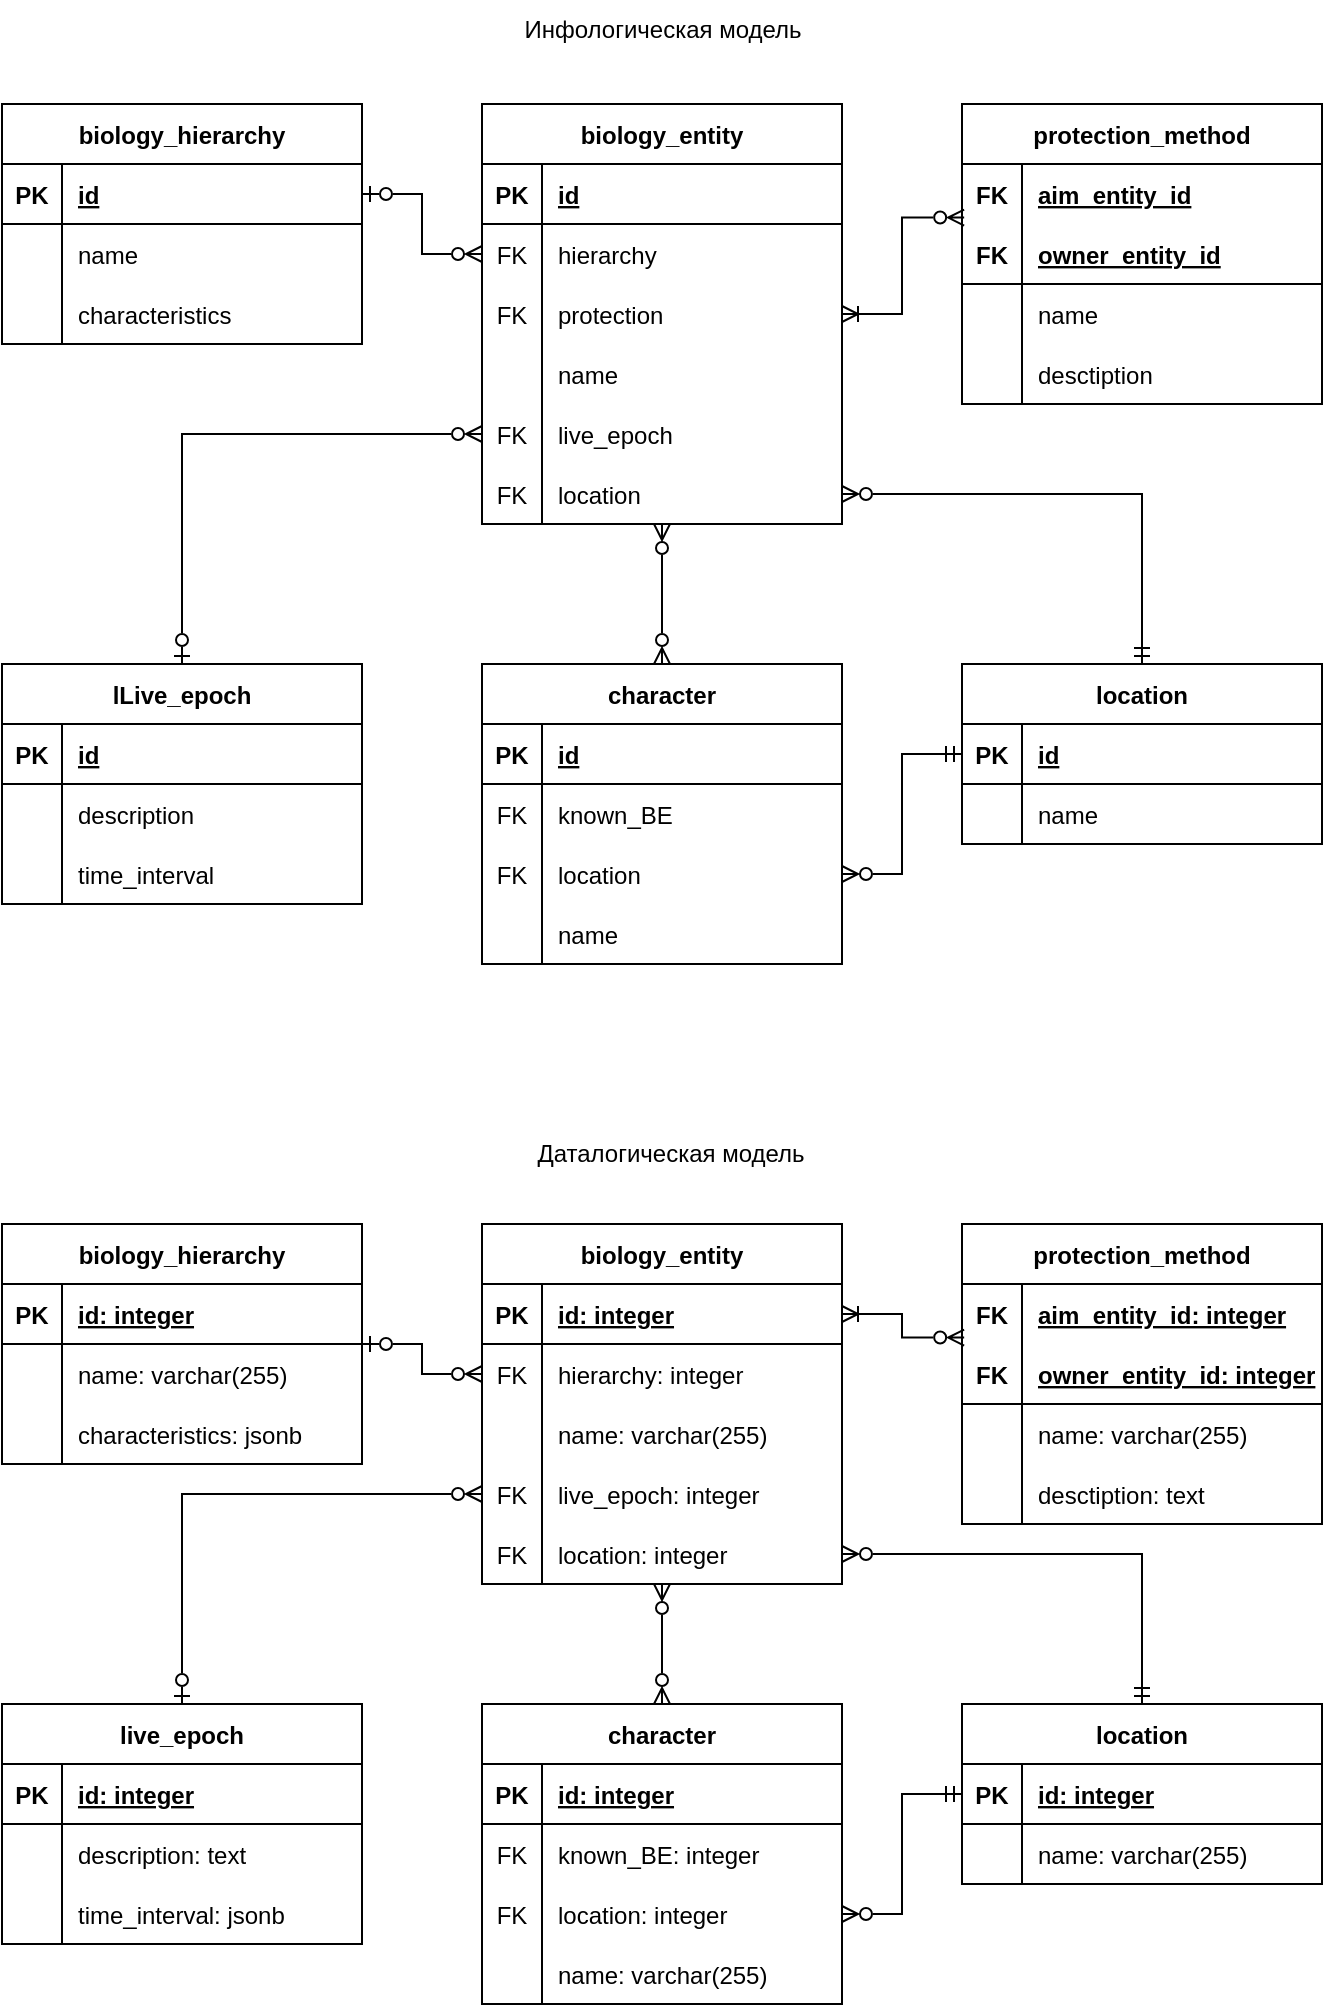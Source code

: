 <mxfile version="21.8.2" type="device">
  <diagram id="U7wMg-uXj1Owh_5kMHrE" name="Страница 1">
    <mxGraphModel dx="1220" dy="931" grid="1" gridSize="10" guides="1" tooltips="1" connect="1" arrows="1" fold="1" page="1" pageScale="1" pageWidth="827" pageHeight="1169" math="0" shadow="0">
      <root>
        <mxCell id="0" />
        <mxCell id="1" parent="0" />
        <mxCell id="pdmq-u-2VZVxpOI9h0eD-54" style="edgeStyle=orthogonalEdgeStyle;rounded=0;orthogonalLoop=1;jettySize=auto;html=1;startArrow=ERzeroToOne;startFill=0;endArrow=ERzeroToMany;endFill=0;exitX=1;exitY=0.5;exitDx=0;exitDy=0;" parent="1" source="pdmq-u-2VZVxpOI9h0eD-19" target="pdmq-u-2VZVxpOI9h0eD-38" edge="1">
          <mxGeometry relative="1" as="geometry" />
        </mxCell>
        <mxCell id="pdmq-u-2VZVxpOI9h0eD-18" value="biology_hierarchy" style="shape=table;startSize=30;container=1;collapsible=1;childLayout=tableLayout;fixedRows=1;rowLines=0;fontStyle=1;align=center;resizeLast=1;" parent="1" vertex="1">
          <mxGeometry x="80" y="80" width="180" height="120" as="geometry" />
        </mxCell>
        <mxCell id="pdmq-u-2VZVxpOI9h0eD-19" value="" style="shape=tableRow;horizontal=0;startSize=0;swimlaneHead=0;swimlaneBody=0;fillColor=none;collapsible=0;dropTarget=0;points=[[0,0.5],[1,0.5]];portConstraint=eastwest;top=0;left=0;right=0;bottom=1;" parent="pdmq-u-2VZVxpOI9h0eD-18" vertex="1">
          <mxGeometry y="30" width="180" height="30" as="geometry" />
        </mxCell>
        <mxCell id="pdmq-u-2VZVxpOI9h0eD-20" value="PK" style="shape=partialRectangle;connectable=0;fillColor=none;top=0;left=0;bottom=0;right=0;fontStyle=1;overflow=hidden;" parent="pdmq-u-2VZVxpOI9h0eD-19" vertex="1">
          <mxGeometry width="30" height="30" as="geometry">
            <mxRectangle width="30" height="30" as="alternateBounds" />
          </mxGeometry>
        </mxCell>
        <mxCell id="pdmq-u-2VZVxpOI9h0eD-21" value="id" style="shape=partialRectangle;connectable=0;fillColor=none;top=0;left=0;bottom=0;right=0;align=left;spacingLeft=6;fontStyle=5;overflow=hidden;" parent="pdmq-u-2VZVxpOI9h0eD-19" vertex="1">
          <mxGeometry x="30" width="150" height="30" as="geometry">
            <mxRectangle width="150" height="30" as="alternateBounds" />
          </mxGeometry>
        </mxCell>
        <mxCell id="IuplgRAf5WQrAAStCpZL-5" style="shape=tableRow;horizontal=0;startSize=0;swimlaneHead=0;swimlaneBody=0;fillColor=none;collapsible=0;dropTarget=0;points=[[0,0.5],[1,0.5]];portConstraint=eastwest;top=0;left=0;right=0;bottom=0;" vertex="1" parent="pdmq-u-2VZVxpOI9h0eD-18">
          <mxGeometry y="60" width="180" height="30" as="geometry" />
        </mxCell>
        <mxCell id="IuplgRAf5WQrAAStCpZL-6" style="shape=partialRectangle;connectable=0;fillColor=none;top=0;left=0;bottom=0;right=0;editable=1;overflow=hidden;" vertex="1" parent="IuplgRAf5WQrAAStCpZL-5">
          <mxGeometry width="30" height="30" as="geometry">
            <mxRectangle width="30" height="30" as="alternateBounds" />
          </mxGeometry>
        </mxCell>
        <mxCell id="IuplgRAf5WQrAAStCpZL-7" value="name" style="shape=partialRectangle;connectable=0;fillColor=none;top=0;left=0;bottom=0;right=0;align=left;spacingLeft=6;overflow=hidden;" vertex="1" parent="IuplgRAf5WQrAAStCpZL-5">
          <mxGeometry x="30" width="150" height="30" as="geometry">
            <mxRectangle width="150" height="30" as="alternateBounds" />
          </mxGeometry>
        </mxCell>
        <mxCell id="pdmq-u-2VZVxpOI9h0eD-22" value="" style="shape=tableRow;horizontal=0;startSize=0;swimlaneHead=0;swimlaneBody=0;fillColor=none;collapsible=0;dropTarget=0;points=[[0,0.5],[1,0.5]];portConstraint=eastwest;top=0;left=0;right=0;bottom=0;" parent="pdmq-u-2VZVxpOI9h0eD-18" vertex="1">
          <mxGeometry y="90" width="180" height="30" as="geometry" />
        </mxCell>
        <mxCell id="pdmq-u-2VZVxpOI9h0eD-23" value="" style="shape=partialRectangle;connectable=0;fillColor=none;top=0;left=0;bottom=0;right=0;editable=1;overflow=hidden;" parent="pdmq-u-2VZVxpOI9h0eD-22" vertex="1">
          <mxGeometry width="30" height="30" as="geometry">
            <mxRectangle width="30" height="30" as="alternateBounds" />
          </mxGeometry>
        </mxCell>
        <mxCell id="pdmq-u-2VZVxpOI9h0eD-24" value="characteristics" style="shape=partialRectangle;connectable=0;fillColor=none;top=0;left=0;bottom=0;right=0;align=left;spacingLeft=6;overflow=hidden;" parent="pdmq-u-2VZVxpOI9h0eD-22" vertex="1">
          <mxGeometry x="30" width="150" height="30" as="geometry">
            <mxRectangle width="150" height="30" as="alternateBounds" />
          </mxGeometry>
        </mxCell>
        <mxCell id="pdmq-u-2VZVxpOI9h0eD-116" style="edgeStyle=orthogonalEdgeStyle;rounded=0;orthogonalLoop=1;jettySize=auto;html=1;entryX=0.5;entryY=0;entryDx=0;entryDy=0;startArrow=ERzeroToMany;startFill=0;endArrow=ERzeroToMany;endFill=0;" parent="1" source="pdmq-u-2VZVxpOI9h0eD-31" target="pdmq-u-2VZVxpOI9h0eD-71" edge="1">
          <mxGeometry relative="1" as="geometry">
            <Array as="points">
              <mxPoint x="410" y="321" />
              <mxPoint x="410" y="321" />
            </Array>
          </mxGeometry>
        </mxCell>
        <mxCell id="XTLCP-FWHuJk3gFQcdTK-91" style="edgeStyle=orthogonalEdgeStyle;rounded=0;orthogonalLoop=1;jettySize=auto;html=1;endArrow=ERzeroToMany;endFill=0;startArrow=ERoneToMany;startFill=0;exitX=1;exitY=0.5;exitDx=0;exitDy=0;entryX=0.006;entryY=-0.108;entryDx=0;entryDy=0;entryPerimeter=0;" parent="1" source="IuplgRAf5WQrAAStCpZL-8" target="pdmq-u-2VZVxpOI9h0eD-45" edge="1">
          <mxGeometry relative="1" as="geometry">
            <mxPoint x="550" y="141" as="targetPoint" />
          </mxGeometry>
        </mxCell>
        <mxCell id="pdmq-u-2VZVxpOI9h0eD-31" value="biology_entity" style="shape=table;startSize=30;container=1;collapsible=1;childLayout=tableLayout;fixedRows=1;rowLines=0;fontStyle=1;align=center;resizeLast=1;" parent="1" vertex="1">
          <mxGeometry x="320" y="80" width="180" height="210" as="geometry" />
        </mxCell>
        <mxCell id="pdmq-u-2VZVxpOI9h0eD-32" value="" style="shape=tableRow;horizontal=0;startSize=0;swimlaneHead=0;swimlaneBody=0;fillColor=none;collapsible=0;dropTarget=0;points=[[0,0.5],[1,0.5]];portConstraint=eastwest;top=0;left=0;right=0;bottom=1;" parent="pdmq-u-2VZVxpOI9h0eD-31" vertex="1">
          <mxGeometry y="30" width="180" height="30" as="geometry" />
        </mxCell>
        <mxCell id="pdmq-u-2VZVxpOI9h0eD-33" value="PK" style="shape=partialRectangle;connectable=0;fillColor=none;top=0;left=0;bottom=0;right=0;fontStyle=1;overflow=hidden;" parent="pdmq-u-2VZVxpOI9h0eD-32" vertex="1">
          <mxGeometry width="30" height="30" as="geometry">
            <mxRectangle width="30" height="30" as="alternateBounds" />
          </mxGeometry>
        </mxCell>
        <mxCell id="pdmq-u-2VZVxpOI9h0eD-34" value="id" style="shape=partialRectangle;connectable=0;fillColor=none;top=0;left=0;bottom=0;right=0;align=left;spacingLeft=6;fontStyle=5;overflow=hidden;" parent="pdmq-u-2VZVxpOI9h0eD-32" vertex="1">
          <mxGeometry x="30" width="150" height="30" as="geometry">
            <mxRectangle width="150" height="30" as="alternateBounds" />
          </mxGeometry>
        </mxCell>
        <mxCell id="pdmq-u-2VZVxpOI9h0eD-38" value="" style="shape=tableRow;horizontal=0;startSize=0;swimlaneHead=0;swimlaneBody=0;fillColor=none;collapsible=0;dropTarget=0;points=[[0,0.5],[1,0.5]];portConstraint=eastwest;top=0;left=0;right=0;bottom=0;" parent="pdmq-u-2VZVxpOI9h0eD-31" vertex="1">
          <mxGeometry y="60" width="180" height="30" as="geometry" />
        </mxCell>
        <mxCell id="pdmq-u-2VZVxpOI9h0eD-39" value="FK" style="shape=partialRectangle;connectable=0;fillColor=none;top=0;left=0;bottom=0;right=0;editable=1;overflow=hidden;" parent="pdmq-u-2VZVxpOI9h0eD-38" vertex="1">
          <mxGeometry width="30" height="30" as="geometry">
            <mxRectangle width="30" height="30" as="alternateBounds" />
          </mxGeometry>
        </mxCell>
        <mxCell id="pdmq-u-2VZVxpOI9h0eD-40" value="hierarchy" style="shape=partialRectangle;connectable=0;fillColor=none;top=0;left=0;bottom=0;right=0;align=left;spacingLeft=6;overflow=hidden;" parent="pdmq-u-2VZVxpOI9h0eD-38" vertex="1">
          <mxGeometry x="30" width="150" height="30" as="geometry">
            <mxRectangle width="150" height="30" as="alternateBounds" />
          </mxGeometry>
        </mxCell>
        <mxCell id="IuplgRAf5WQrAAStCpZL-8" style="shape=tableRow;horizontal=0;startSize=0;swimlaneHead=0;swimlaneBody=0;fillColor=none;collapsible=0;dropTarget=0;points=[[0,0.5],[1,0.5]];portConstraint=eastwest;top=0;left=0;right=0;bottom=0;" vertex="1" parent="pdmq-u-2VZVxpOI9h0eD-31">
          <mxGeometry y="90" width="180" height="30" as="geometry" />
        </mxCell>
        <mxCell id="IuplgRAf5WQrAAStCpZL-9" value="FK" style="shape=partialRectangle;connectable=0;fillColor=none;top=0;left=0;bottom=0;right=0;editable=1;overflow=hidden;" vertex="1" parent="IuplgRAf5WQrAAStCpZL-8">
          <mxGeometry width="30" height="30" as="geometry">
            <mxRectangle width="30" height="30" as="alternateBounds" />
          </mxGeometry>
        </mxCell>
        <mxCell id="IuplgRAf5WQrAAStCpZL-10" value="protection" style="shape=partialRectangle;connectable=0;fillColor=none;top=0;left=0;bottom=0;right=0;align=left;spacingLeft=6;overflow=hidden;" vertex="1" parent="IuplgRAf5WQrAAStCpZL-8">
          <mxGeometry x="30" width="150" height="30" as="geometry">
            <mxRectangle width="150" height="30" as="alternateBounds" />
          </mxGeometry>
        </mxCell>
        <mxCell id="pdmq-u-2VZVxpOI9h0eD-59" style="shape=tableRow;horizontal=0;startSize=0;swimlaneHead=0;swimlaneBody=0;fillColor=none;collapsible=0;dropTarget=0;points=[[0,0.5],[1,0.5]];portConstraint=eastwest;top=0;left=0;right=0;bottom=0;" parent="pdmq-u-2VZVxpOI9h0eD-31" vertex="1">
          <mxGeometry y="120" width="180" height="30" as="geometry" />
        </mxCell>
        <mxCell id="pdmq-u-2VZVxpOI9h0eD-60" style="shape=partialRectangle;connectable=0;fillColor=none;top=0;left=0;bottom=0;right=0;editable=1;overflow=hidden;" parent="pdmq-u-2VZVxpOI9h0eD-59" vertex="1">
          <mxGeometry width="30" height="30" as="geometry">
            <mxRectangle width="30" height="30" as="alternateBounds" />
          </mxGeometry>
        </mxCell>
        <mxCell id="pdmq-u-2VZVxpOI9h0eD-61" value="name" style="shape=partialRectangle;connectable=0;fillColor=none;top=0;left=0;bottom=0;right=0;align=left;spacingLeft=6;overflow=hidden;" parent="pdmq-u-2VZVxpOI9h0eD-59" vertex="1">
          <mxGeometry x="30" width="150" height="30" as="geometry">
            <mxRectangle width="150" height="30" as="alternateBounds" />
          </mxGeometry>
        </mxCell>
        <mxCell id="pdmq-u-2VZVxpOI9h0eD-215" style="shape=tableRow;horizontal=0;startSize=0;swimlaneHead=0;swimlaneBody=0;fillColor=none;collapsible=0;dropTarget=0;points=[[0,0.5],[1,0.5]];portConstraint=eastwest;top=0;left=0;right=0;bottom=0;" parent="pdmq-u-2VZVxpOI9h0eD-31" vertex="1">
          <mxGeometry y="150" width="180" height="30" as="geometry" />
        </mxCell>
        <mxCell id="pdmq-u-2VZVxpOI9h0eD-216" value="FK" style="shape=partialRectangle;connectable=0;fillColor=none;top=0;left=0;bottom=0;right=0;editable=1;overflow=hidden;" parent="pdmq-u-2VZVxpOI9h0eD-215" vertex="1">
          <mxGeometry width="30" height="30" as="geometry">
            <mxRectangle width="30" height="30" as="alternateBounds" />
          </mxGeometry>
        </mxCell>
        <mxCell id="pdmq-u-2VZVxpOI9h0eD-217" value="live_epoch" style="shape=partialRectangle;connectable=0;fillColor=none;top=0;left=0;bottom=0;right=0;align=left;spacingLeft=6;overflow=hidden;" parent="pdmq-u-2VZVxpOI9h0eD-215" vertex="1">
          <mxGeometry x="30" width="150" height="30" as="geometry">
            <mxRectangle width="150" height="30" as="alternateBounds" />
          </mxGeometry>
        </mxCell>
        <mxCell id="XTLCP-FWHuJk3gFQcdTK-1" style="shape=tableRow;horizontal=0;startSize=0;swimlaneHead=0;swimlaneBody=0;fillColor=none;collapsible=0;dropTarget=0;points=[[0,0.5],[1,0.5]];portConstraint=eastwest;top=0;left=0;right=0;bottom=0;" parent="pdmq-u-2VZVxpOI9h0eD-31" vertex="1">
          <mxGeometry y="180" width="180" height="30" as="geometry" />
        </mxCell>
        <mxCell id="XTLCP-FWHuJk3gFQcdTK-2" value="FK" style="shape=partialRectangle;connectable=0;fillColor=none;top=0;left=0;bottom=0;right=0;editable=1;overflow=hidden;" parent="XTLCP-FWHuJk3gFQcdTK-1" vertex="1">
          <mxGeometry width="30" height="30" as="geometry">
            <mxRectangle width="30" height="30" as="alternateBounds" />
          </mxGeometry>
        </mxCell>
        <mxCell id="XTLCP-FWHuJk3gFQcdTK-3" value="location" style="shape=partialRectangle;connectable=0;fillColor=none;top=0;left=0;bottom=0;right=0;align=left;spacingLeft=6;overflow=hidden;" parent="XTLCP-FWHuJk3gFQcdTK-1" vertex="1">
          <mxGeometry x="30" width="150" height="30" as="geometry">
            <mxRectangle width="150" height="30" as="alternateBounds" />
          </mxGeometry>
        </mxCell>
        <mxCell id="pdmq-u-2VZVxpOI9h0eD-44" value="protection_method" style="shape=table;startSize=30;container=1;collapsible=1;childLayout=tableLayout;fixedRows=1;rowLines=0;fontStyle=1;align=center;resizeLast=1;" parent="1" vertex="1">
          <mxGeometry x="560" y="80" width="180" height="150" as="geometry" />
        </mxCell>
        <mxCell id="pdmq-u-2VZVxpOI9h0eD-48" value="" style="shape=tableRow;horizontal=0;startSize=0;swimlaneHead=0;swimlaneBody=0;fillColor=none;collapsible=0;dropTarget=0;points=[[0,0.5],[1,0.5]];portConstraint=eastwest;top=0;left=0;right=0;bottom=0;fontStyle=1" parent="pdmq-u-2VZVxpOI9h0eD-44" vertex="1">
          <mxGeometry y="30" width="180" height="30" as="geometry" />
        </mxCell>
        <mxCell id="pdmq-u-2VZVxpOI9h0eD-49" value="FK" style="shape=partialRectangle;connectable=0;fillColor=none;top=0;left=0;bottom=0;right=0;editable=1;overflow=hidden;fontStyle=1" parent="pdmq-u-2VZVxpOI9h0eD-48" vertex="1">
          <mxGeometry width="30" height="30" as="geometry">
            <mxRectangle width="30" height="30" as="alternateBounds" />
          </mxGeometry>
        </mxCell>
        <mxCell id="pdmq-u-2VZVxpOI9h0eD-50" value="aim_entity_id" style="shape=partialRectangle;connectable=0;fillColor=none;top=0;left=0;bottom=0;right=0;align=left;spacingLeft=6;overflow=hidden;fontStyle=5" parent="pdmq-u-2VZVxpOI9h0eD-48" vertex="1">
          <mxGeometry x="30" width="150" height="30" as="geometry">
            <mxRectangle width="150" height="30" as="alternateBounds" />
          </mxGeometry>
        </mxCell>
        <mxCell id="pdmq-u-2VZVxpOI9h0eD-45" value="" style="shape=tableRow;horizontal=0;startSize=0;swimlaneHead=0;swimlaneBody=0;fillColor=none;collapsible=0;dropTarget=0;points=[[0,0.5],[1,0.5]];portConstraint=eastwest;top=0;left=0;right=0;bottom=1;" parent="pdmq-u-2VZVxpOI9h0eD-44" vertex="1">
          <mxGeometry y="60" width="180" height="30" as="geometry" />
        </mxCell>
        <mxCell id="pdmq-u-2VZVxpOI9h0eD-46" value="FK" style="shape=partialRectangle;connectable=0;fillColor=none;top=0;left=0;bottom=0;right=0;fontStyle=1;overflow=hidden;" parent="pdmq-u-2VZVxpOI9h0eD-45" vertex="1">
          <mxGeometry width="30" height="30" as="geometry">
            <mxRectangle width="30" height="30" as="alternateBounds" />
          </mxGeometry>
        </mxCell>
        <mxCell id="pdmq-u-2VZVxpOI9h0eD-47" value="owner_entity_id" style="shape=partialRectangle;connectable=0;fillColor=none;top=0;left=0;bottom=0;right=0;align=left;spacingLeft=6;fontStyle=5;overflow=hidden;strokeColor=default;" parent="pdmq-u-2VZVxpOI9h0eD-45" vertex="1">
          <mxGeometry x="30" width="150" height="30" as="geometry">
            <mxRectangle width="150" height="30" as="alternateBounds" />
          </mxGeometry>
        </mxCell>
        <mxCell id="pdmq-u-2VZVxpOI9h0eD-68" style="shape=tableRow;horizontal=0;startSize=0;swimlaneHead=0;swimlaneBody=0;fillColor=none;collapsible=0;dropTarget=0;points=[[0,0.5],[1,0.5]];portConstraint=eastwest;top=0;left=0;right=0;bottom=0;" parent="pdmq-u-2VZVxpOI9h0eD-44" vertex="1">
          <mxGeometry y="90" width="180" height="30" as="geometry" />
        </mxCell>
        <mxCell id="pdmq-u-2VZVxpOI9h0eD-69" style="shape=partialRectangle;connectable=0;fillColor=none;top=0;left=0;bottom=0;right=0;editable=1;overflow=hidden;" parent="pdmq-u-2VZVxpOI9h0eD-68" vertex="1">
          <mxGeometry width="30" height="30" as="geometry">
            <mxRectangle width="30" height="30" as="alternateBounds" />
          </mxGeometry>
        </mxCell>
        <mxCell id="pdmq-u-2VZVxpOI9h0eD-70" value="name" style="shape=partialRectangle;connectable=0;fillColor=none;top=0;left=0;bottom=0;right=0;align=left;spacingLeft=6;overflow=hidden;" parent="pdmq-u-2VZVxpOI9h0eD-68" vertex="1">
          <mxGeometry x="30" width="150" height="30" as="geometry">
            <mxRectangle width="150" height="30" as="alternateBounds" />
          </mxGeometry>
        </mxCell>
        <mxCell id="pdmq-u-2VZVxpOI9h0eD-118" style="shape=tableRow;horizontal=0;startSize=0;swimlaneHead=0;swimlaneBody=0;fillColor=none;collapsible=0;dropTarget=0;points=[[0,0.5],[1,0.5]];portConstraint=eastwest;top=0;left=0;right=0;bottom=0;" parent="pdmq-u-2VZVxpOI9h0eD-44" vertex="1">
          <mxGeometry y="120" width="180" height="30" as="geometry" />
        </mxCell>
        <mxCell id="pdmq-u-2VZVxpOI9h0eD-119" style="shape=partialRectangle;connectable=0;fillColor=none;top=0;left=0;bottom=0;right=0;editable=1;overflow=hidden;" parent="pdmq-u-2VZVxpOI9h0eD-118" vertex="1">
          <mxGeometry width="30" height="30" as="geometry">
            <mxRectangle width="30" height="30" as="alternateBounds" />
          </mxGeometry>
        </mxCell>
        <mxCell id="pdmq-u-2VZVxpOI9h0eD-120" value="desctiption" style="shape=partialRectangle;connectable=0;fillColor=none;top=0;left=0;bottom=0;right=0;align=left;spacingLeft=6;overflow=hidden;" parent="pdmq-u-2VZVxpOI9h0eD-118" vertex="1">
          <mxGeometry x="30" width="150" height="30" as="geometry">
            <mxRectangle width="150" height="30" as="alternateBounds" />
          </mxGeometry>
        </mxCell>
        <mxCell id="pdmq-u-2VZVxpOI9h0eD-71" value="character" style="shape=table;startSize=30;container=1;collapsible=1;childLayout=tableLayout;fixedRows=1;rowLines=0;fontStyle=1;align=center;resizeLast=1;" parent="1" vertex="1">
          <mxGeometry x="320" y="360" width="180" height="150" as="geometry" />
        </mxCell>
        <mxCell id="pdmq-u-2VZVxpOI9h0eD-72" value="" style="shape=tableRow;horizontal=0;startSize=0;swimlaneHead=0;swimlaneBody=0;fillColor=none;collapsible=0;dropTarget=0;points=[[0,0.5],[1,0.5]];portConstraint=eastwest;top=0;left=0;right=0;bottom=1;" parent="pdmq-u-2VZVxpOI9h0eD-71" vertex="1">
          <mxGeometry y="30" width="180" height="30" as="geometry" />
        </mxCell>
        <mxCell id="pdmq-u-2VZVxpOI9h0eD-73" value="PK" style="shape=partialRectangle;connectable=0;fillColor=none;top=0;left=0;bottom=0;right=0;fontStyle=1;overflow=hidden;" parent="pdmq-u-2VZVxpOI9h0eD-72" vertex="1">
          <mxGeometry width="30" height="30" as="geometry">
            <mxRectangle width="30" height="30" as="alternateBounds" />
          </mxGeometry>
        </mxCell>
        <mxCell id="pdmq-u-2VZVxpOI9h0eD-74" value="id" style="shape=partialRectangle;connectable=0;fillColor=none;top=0;left=0;bottom=0;right=0;align=left;spacingLeft=6;fontStyle=5;overflow=hidden;" parent="pdmq-u-2VZVxpOI9h0eD-72" vertex="1">
          <mxGeometry x="30" width="150" height="30" as="geometry">
            <mxRectangle width="150" height="30" as="alternateBounds" />
          </mxGeometry>
        </mxCell>
        <mxCell id="pdmq-u-2VZVxpOI9h0eD-75" value="" style="shape=tableRow;horizontal=0;startSize=0;swimlaneHead=0;swimlaneBody=0;fillColor=none;collapsible=0;dropTarget=0;points=[[0,0.5],[1,0.5]];portConstraint=eastwest;top=0;left=0;right=0;bottom=0;" parent="pdmq-u-2VZVxpOI9h0eD-71" vertex="1">
          <mxGeometry y="60" width="180" height="30" as="geometry" />
        </mxCell>
        <mxCell id="pdmq-u-2VZVxpOI9h0eD-76" value="FK" style="shape=partialRectangle;connectable=0;fillColor=none;top=0;left=0;bottom=0;right=0;editable=1;overflow=hidden;" parent="pdmq-u-2VZVxpOI9h0eD-75" vertex="1">
          <mxGeometry width="30" height="30" as="geometry">
            <mxRectangle width="30" height="30" as="alternateBounds" />
          </mxGeometry>
        </mxCell>
        <mxCell id="pdmq-u-2VZVxpOI9h0eD-77" value="known_BE" style="shape=partialRectangle;connectable=0;fillColor=none;top=0;left=0;bottom=0;right=0;align=left;spacingLeft=6;overflow=hidden;" parent="pdmq-u-2VZVxpOI9h0eD-75" vertex="1">
          <mxGeometry x="30" width="150" height="30" as="geometry">
            <mxRectangle width="150" height="30" as="alternateBounds" />
          </mxGeometry>
        </mxCell>
        <mxCell id="XTLCP-FWHuJk3gFQcdTK-92" style="shape=tableRow;horizontal=0;startSize=0;swimlaneHead=0;swimlaneBody=0;fillColor=none;collapsible=0;dropTarget=0;points=[[0,0.5],[1,0.5]];portConstraint=eastwest;top=0;left=0;right=0;bottom=0;" parent="pdmq-u-2VZVxpOI9h0eD-71" vertex="1">
          <mxGeometry y="90" width="180" height="30" as="geometry" />
        </mxCell>
        <mxCell id="XTLCP-FWHuJk3gFQcdTK-93" value="FK" style="shape=partialRectangle;connectable=0;fillColor=none;top=0;left=0;bottom=0;right=0;editable=1;overflow=hidden;" parent="XTLCP-FWHuJk3gFQcdTK-92" vertex="1">
          <mxGeometry width="30" height="30" as="geometry">
            <mxRectangle width="30" height="30" as="alternateBounds" />
          </mxGeometry>
        </mxCell>
        <mxCell id="XTLCP-FWHuJk3gFQcdTK-94" value="location" style="shape=partialRectangle;connectable=0;fillColor=none;top=0;left=0;bottom=0;right=0;align=left;spacingLeft=6;overflow=hidden;" parent="XTLCP-FWHuJk3gFQcdTK-92" vertex="1">
          <mxGeometry x="30" width="150" height="30" as="geometry">
            <mxRectangle width="150" height="30" as="alternateBounds" />
          </mxGeometry>
        </mxCell>
        <mxCell id="pdmq-u-2VZVxpOI9h0eD-92" style="shape=tableRow;horizontal=0;startSize=0;swimlaneHead=0;swimlaneBody=0;fillColor=none;collapsible=0;dropTarget=0;points=[[0,0.5],[1,0.5]];portConstraint=eastwest;top=0;left=0;right=0;bottom=0;" parent="pdmq-u-2VZVxpOI9h0eD-71" vertex="1">
          <mxGeometry y="120" width="180" height="30" as="geometry" />
        </mxCell>
        <mxCell id="pdmq-u-2VZVxpOI9h0eD-93" style="shape=partialRectangle;connectable=0;fillColor=none;top=0;left=0;bottom=0;right=0;editable=1;overflow=hidden;" parent="pdmq-u-2VZVxpOI9h0eD-92" vertex="1">
          <mxGeometry width="30" height="30" as="geometry">
            <mxRectangle width="30" height="30" as="alternateBounds" />
          </mxGeometry>
        </mxCell>
        <mxCell id="pdmq-u-2VZVxpOI9h0eD-94" value="name" style="shape=partialRectangle;connectable=0;fillColor=none;top=0;left=0;bottom=0;right=0;align=left;spacingLeft=6;overflow=hidden;" parent="pdmq-u-2VZVxpOI9h0eD-92" vertex="1">
          <mxGeometry x="30" width="150" height="30" as="geometry">
            <mxRectangle width="150" height="30" as="alternateBounds" />
          </mxGeometry>
        </mxCell>
        <mxCell id="pdmq-u-2VZVxpOI9h0eD-117" style="edgeStyle=orthogonalEdgeStyle;rounded=0;orthogonalLoop=1;jettySize=auto;html=1;startArrow=ERmandOne;startFill=0;endArrow=ERzeroToMany;endFill=0;entryX=1;entryY=0.5;entryDx=0;entryDy=0;" parent="1" source="pdmq-u-2VZVxpOI9h0eD-85" target="XTLCP-FWHuJk3gFQcdTK-1" edge="1">
          <mxGeometry relative="1" as="geometry" />
        </mxCell>
        <mxCell id="pdmq-u-2VZVxpOI9h0eD-85" value="location" style="shape=table;startSize=30;container=1;collapsible=1;childLayout=tableLayout;fixedRows=1;rowLines=0;fontStyle=1;align=center;resizeLast=1;" parent="1" vertex="1">
          <mxGeometry x="560" y="360" width="180" height="90" as="geometry" />
        </mxCell>
        <mxCell id="pdmq-u-2VZVxpOI9h0eD-86" value="" style="shape=tableRow;horizontal=0;startSize=0;swimlaneHead=0;swimlaneBody=0;fillColor=none;collapsible=0;dropTarget=0;points=[[0,0.5],[1,0.5]];portConstraint=eastwest;top=0;left=0;right=0;bottom=1;" parent="pdmq-u-2VZVxpOI9h0eD-85" vertex="1">
          <mxGeometry y="30" width="180" height="30" as="geometry" />
        </mxCell>
        <mxCell id="pdmq-u-2VZVxpOI9h0eD-87" value="PK" style="shape=partialRectangle;connectable=0;fillColor=none;top=0;left=0;bottom=0;right=0;fontStyle=1;overflow=hidden;" parent="pdmq-u-2VZVxpOI9h0eD-86" vertex="1">
          <mxGeometry width="30" height="30" as="geometry">
            <mxRectangle width="30" height="30" as="alternateBounds" />
          </mxGeometry>
        </mxCell>
        <mxCell id="pdmq-u-2VZVxpOI9h0eD-88" value="id" style="shape=partialRectangle;connectable=0;fillColor=none;top=0;left=0;bottom=0;right=0;align=left;spacingLeft=6;fontStyle=5;overflow=hidden;" parent="pdmq-u-2VZVxpOI9h0eD-86" vertex="1">
          <mxGeometry x="30" width="150" height="30" as="geometry">
            <mxRectangle width="150" height="30" as="alternateBounds" />
          </mxGeometry>
        </mxCell>
        <mxCell id="pdmq-u-2VZVxpOI9h0eD-89" value="" style="shape=tableRow;horizontal=0;startSize=0;swimlaneHead=0;swimlaneBody=0;fillColor=none;collapsible=0;dropTarget=0;points=[[0,0.5],[1,0.5]];portConstraint=eastwest;top=0;left=0;right=0;bottom=0;" parent="pdmq-u-2VZVxpOI9h0eD-85" vertex="1">
          <mxGeometry y="60" width="180" height="30" as="geometry" />
        </mxCell>
        <mxCell id="pdmq-u-2VZVxpOI9h0eD-90" value="" style="shape=partialRectangle;connectable=0;fillColor=none;top=0;left=0;bottom=0;right=0;editable=1;overflow=hidden;" parent="pdmq-u-2VZVxpOI9h0eD-89" vertex="1">
          <mxGeometry width="30" height="30" as="geometry">
            <mxRectangle width="30" height="30" as="alternateBounds" />
          </mxGeometry>
        </mxCell>
        <mxCell id="pdmq-u-2VZVxpOI9h0eD-91" value="name" style="shape=partialRectangle;connectable=0;fillColor=none;top=0;left=0;bottom=0;right=0;align=left;spacingLeft=6;overflow=hidden;" parent="pdmq-u-2VZVxpOI9h0eD-89" vertex="1">
          <mxGeometry x="30" width="150" height="30" as="geometry">
            <mxRectangle width="150" height="30" as="alternateBounds" />
          </mxGeometry>
        </mxCell>
        <mxCell id="pdmq-u-2VZVxpOI9h0eD-207" value="lLive_epoch" style="shape=table;startSize=30;container=1;collapsible=1;childLayout=tableLayout;fixedRows=1;rowLines=0;fontStyle=1;align=center;resizeLast=1;" parent="1" vertex="1">
          <mxGeometry x="80" y="360" width="180" height="120" as="geometry" />
        </mxCell>
        <mxCell id="pdmq-u-2VZVxpOI9h0eD-208" value="" style="shape=tableRow;horizontal=0;startSize=0;swimlaneHead=0;swimlaneBody=0;fillColor=none;collapsible=0;dropTarget=0;points=[[0,0.5],[1,0.5]];portConstraint=eastwest;top=0;left=0;right=0;bottom=1;" parent="pdmq-u-2VZVxpOI9h0eD-207" vertex="1">
          <mxGeometry y="30" width="180" height="30" as="geometry" />
        </mxCell>
        <mxCell id="pdmq-u-2VZVxpOI9h0eD-209" value="PK" style="shape=partialRectangle;connectable=0;fillColor=none;top=0;left=0;bottom=0;right=0;fontStyle=1;overflow=hidden;" parent="pdmq-u-2VZVxpOI9h0eD-208" vertex="1">
          <mxGeometry width="30" height="30" as="geometry">
            <mxRectangle width="30" height="30" as="alternateBounds" />
          </mxGeometry>
        </mxCell>
        <mxCell id="pdmq-u-2VZVxpOI9h0eD-210" value="id" style="shape=partialRectangle;connectable=0;fillColor=none;top=0;left=0;bottom=0;right=0;align=left;spacingLeft=6;fontStyle=5;overflow=hidden;" parent="pdmq-u-2VZVxpOI9h0eD-208" vertex="1">
          <mxGeometry x="30" width="150" height="30" as="geometry">
            <mxRectangle width="150" height="30" as="alternateBounds" />
          </mxGeometry>
        </mxCell>
        <mxCell id="pdmq-u-2VZVxpOI9h0eD-211" value="" style="shape=tableRow;horizontal=0;startSize=0;swimlaneHead=0;swimlaneBody=0;fillColor=none;collapsible=0;dropTarget=0;points=[[0,0.5],[1,0.5]];portConstraint=eastwest;top=0;left=0;right=0;bottom=0;" parent="pdmq-u-2VZVxpOI9h0eD-207" vertex="1">
          <mxGeometry y="60" width="180" height="30" as="geometry" />
        </mxCell>
        <mxCell id="pdmq-u-2VZVxpOI9h0eD-212" value="" style="shape=partialRectangle;connectable=0;fillColor=none;top=0;left=0;bottom=0;right=0;editable=1;overflow=hidden;" parent="pdmq-u-2VZVxpOI9h0eD-211" vertex="1">
          <mxGeometry width="30" height="30" as="geometry">
            <mxRectangle width="30" height="30" as="alternateBounds" />
          </mxGeometry>
        </mxCell>
        <mxCell id="pdmq-u-2VZVxpOI9h0eD-213" value="description" style="shape=partialRectangle;connectable=0;fillColor=none;top=0;left=0;bottom=0;right=0;align=left;spacingLeft=6;overflow=hidden;" parent="pdmq-u-2VZVxpOI9h0eD-211" vertex="1">
          <mxGeometry x="30" width="150" height="30" as="geometry">
            <mxRectangle width="150" height="30" as="alternateBounds" />
          </mxGeometry>
        </mxCell>
        <mxCell id="pdmq-u-2VZVxpOI9h0eD-218" style="shape=tableRow;horizontal=0;startSize=0;swimlaneHead=0;swimlaneBody=0;fillColor=none;collapsible=0;dropTarget=0;points=[[0,0.5],[1,0.5]];portConstraint=eastwest;top=0;left=0;right=0;bottom=0;" parent="pdmq-u-2VZVxpOI9h0eD-207" vertex="1">
          <mxGeometry y="90" width="180" height="30" as="geometry" />
        </mxCell>
        <mxCell id="pdmq-u-2VZVxpOI9h0eD-219" style="shape=partialRectangle;connectable=0;fillColor=none;top=0;left=0;bottom=0;right=0;editable=1;overflow=hidden;" parent="pdmq-u-2VZVxpOI9h0eD-218" vertex="1">
          <mxGeometry width="30" height="30" as="geometry">
            <mxRectangle width="30" height="30" as="alternateBounds" />
          </mxGeometry>
        </mxCell>
        <mxCell id="pdmq-u-2VZVxpOI9h0eD-220" value="time_interval" style="shape=partialRectangle;connectable=0;fillColor=none;top=0;left=0;bottom=0;right=0;align=left;spacingLeft=6;overflow=hidden;" parent="pdmq-u-2VZVxpOI9h0eD-218" vertex="1">
          <mxGeometry x="30" width="150" height="30" as="geometry">
            <mxRectangle width="150" height="30" as="alternateBounds" />
          </mxGeometry>
        </mxCell>
        <mxCell id="pdmq-u-2VZVxpOI9h0eD-214" style="edgeStyle=orthogonalEdgeStyle;rounded=0;orthogonalLoop=1;jettySize=auto;html=1;entryX=0.5;entryY=0;entryDx=0;entryDy=0;startArrow=ERzeroToMany;startFill=0;endArrow=ERzeroToOne;endFill=0;exitX=0;exitY=0.5;exitDx=0;exitDy=0;" parent="1" source="pdmq-u-2VZVxpOI9h0eD-215" target="pdmq-u-2VZVxpOI9h0eD-207" edge="1">
          <mxGeometry relative="1" as="geometry">
            <mxPoint x="270" y="220" as="sourcePoint" />
          </mxGeometry>
        </mxCell>
        <mxCell id="XTLCP-FWHuJk3gFQcdTK-95" style="edgeStyle=orthogonalEdgeStyle;rounded=0;orthogonalLoop=1;jettySize=auto;html=1;entryX=0;entryY=0.5;entryDx=0;entryDy=0;endArrow=ERmandOne;endFill=0;startArrow=ERzeroToMany;startFill=0;" parent="1" source="XTLCP-FWHuJk3gFQcdTK-92" target="pdmq-u-2VZVxpOI9h0eD-86" edge="1">
          <mxGeometry relative="1" as="geometry" />
        </mxCell>
        <mxCell id="XTLCP-FWHuJk3gFQcdTK-171" style="edgeStyle=orthogonalEdgeStyle;rounded=0;orthogonalLoop=1;jettySize=auto;html=1;startArrow=ERzeroToOne;startFill=0;endArrow=ERzeroToMany;endFill=0;" parent="1" source="XTLCP-FWHuJk3gFQcdTK-172" target="XTLCP-FWHuJk3gFQcdTK-188" edge="1">
          <mxGeometry relative="1" as="geometry" />
        </mxCell>
        <mxCell id="XTLCP-FWHuJk3gFQcdTK-172" value="biology_hierarchy" style="shape=table;startSize=30;container=1;collapsible=1;childLayout=tableLayout;fixedRows=1;rowLines=0;fontStyle=1;align=center;resizeLast=1;" parent="1" vertex="1">
          <mxGeometry x="80" y="640" width="180" height="120" as="geometry" />
        </mxCell>
        <mxCell id="XTLCP-FWHuJk3gFQcdTK-173" value="" style="shape=tableRow;horizontal=0;startSize=0;swimlaneHead=0;swimlaneBody=0;fillColor=none;collapsible=0;dropTarget=0;points=[[0,0.5],[1,0.5]];portConstraint=eastwest;top=0;left=0;right=0;bottom=1;" parent="XTLCP-FWHuJk3gFQcdTK-172" vertex="1">
          <mxGeometry y="30" width="180" height="30" as="geometry" />
        </mxCell>
        <mxCell id="XTLCP-FWHuJk3gFQcdTK-174" value="PK" style="shape=partialRectangle;connectable=0;fillColor=none;top=0;left=0;bottom=0;right=0;fontStyle=1;overflow=hidden;" parent="XTLCP-FWHuJk3gFQcdTK-173" vertex="1">
          <mxGeometry width="30" height="30" as="geometry">
            <mxRectangle width="30" height="30" as="alternateBounds" />
          </mxGeometry>
        </mxCell>
        <mxCell id="XTLCP-FWHuJk3gFQcdTK-175" value="id: integer" style="shape=partialRectangle;connectable=0;fillColor=none;top=0;left=0;bottom=0;right=0;align=left;spacingLeft=6;fontStyle=5;overflow=hidden;" parent="XTLCP-FWHuJk3gFQcdTK-173" vertex="1">
          <mxGeometry x="30" width="150" height="30" as="geometry">
            <mxRectangle width="150" height="30" as="alternateBounds" />
          </mxGeometry>
        </mxCell>
        <mxCell id="IuplgRAf5WQrAAStCpZL-2" style="shape=tableRow;horizontal=0;startSize=0;swimlaneHead=0;swimlaneBody=0;fillColor=none;collapsible=0;dropTarget=0;points=[[0,0.5],[1,0.5]];portConstraint=eastwest;top=0;left=0;right=0;bottom=0;" vertex="1" parent="XTLCP-FWHuJk3gFQcdTK-172">
          <mxGeometry y="60" width="180" height="30" as="geometry" />
        </mxCell>
        <mxCell id="IuplgRAf5WQrAAStCpZL-3" style="shape=partialRectangle;connectable=0;fillColor=none;top=0;left=0;bottom=0;right=0;editable=1;overflow=hidden;" vertex="1" parent="IuplgRAf5WQrAAStCpZL-2">
          <mxGeometry width="30" height="30" as="geometry">
            <mxRectangle width="30" height="30" as="alternateBounds" />
          </mxGeometry>
        </mxCell>
        <mxCell id="IuplgRAf5WQrAAStCpZL-4" value="name: varchar(255)" style="shape=partialRectangle;connectable=0;fillColor=none;top=0;left=0;bottom=0;right=0;align=left;spacingLeft=6;overflow=hidden;" vertex="1" parent="IuplgRAf5WQrAAStCpZL-2">
          <mxGeometry x="30" width="150" height="30" as="geometry">
            <mxRectangle width="150" height="30" as="alternateBounds" />
          </mxGeometry>
        </mxCell>
        <mxCell id="XTLCP-FWHuJk3gFQcdTK-176" value="" style="shape=tableRow;horizontal=0;startSize=0;swimlaneHead=0;swimlaneBody=0;fillColor=none;collapsible=0;dropTarget=0;points=[[0,0.5],[1,0.5]];portConstraint=eastwest;top=0;left=0;right=0;bottom=0;" parent="XTLCP-FWHuJk3gFQcdTK-172" vertex="1">
          <mxGeometry y="90" width="180" height="30" as="geometry" />
        </mxCell>
        <mxCell id="XTLCP-FWHuJk3gFQcdTK-177" value="" style="shape=partialRectangle;connectable=0;fillColor=none;top=0;left=0;bottom=0;right=0;editable=1;overflow=hidden;" parent="XTLCP-FWHuJk3gFQcdTK-176" vertex="1">
          <mxGeometry width="30" height="30" as="geometry">
            <mxRectangle width="30" height="30" as="alternateBounds" />
          </mxGeometry>
        </mxCell>
        <mxCell id="XTLCP-FWHuJk3gFQcdTK-178" value="characteristics: jsonb" style="shape=partialRectangle;connectable=0;fillColor=none;top=0;left=0;bottom=0;right=0;align=left;spacingLeft=6;overflow=hidden;" parent="XTLCP-FWHuJk3gFQcdTK-176" vertex="1">
          <mxGeometry x="30" width="150" height="30" as="geometry">
            <mxRectangle width="150" height="30" as="alternateBounds" />
          </mxGeometry>
        </mxCell>
        <mxCell id="XTLCP-FWHuJk3gFQcdTK-179" style="edgeStyle=orthogonalEdgeStyle;rounded=0;orthogonalLoop=1;jettySize=auto;html=1;startArrow=ERzeroToMany;startFill=0;endArrow=ERzeroToMany;endFill=0;entryX=0.5;entryY=0;entryDx=0;entryDy=0;" parent="1" source="XTLCP-FWHuJk3gFQcdTK-181" target="XTLCP-FWHuJk3gFQcdTK-213" edge="1">
          <mxGeometry relative="1" as="geometry">
            <Array as="points" />
            <mxPoint x="410" y="870" as="targetPoint" />
          </mxGeometry>
        </mxCell>
        <mxCell id="XTLCP-FWHuJk3gFQcdTK-180" style="edgeStyle=orthogonalEdgeStyle;rounded=0;orthogonalLoop=1;jettySize=auto;html=1;endArrow=ERzeroToMany;endFill=0;startArrow=ERoneToMany;startFill=0;exitX=1;exitY=0.5;exitDx=0;exitDy=0;entryX=0.006;entryY=-0.108;entryDx=0;entryDy=0;entryPerimeter=0;" parent="1" source="XTLCP-FWHuJk3gFQcdTK-182" target="XTLCP-FWHuJk3gFQcdTK-204" edge="1">
          <mxGeometry relative="1" as="geometry">
            <mxPoint x="550" y="701" as="targetPoint" />
          </mxGeometry>
        </mxCell>
        <mxCell id="XTLCP-FWHuJk3gFQcdTK-181" value="biology_entity" style="shape=table;startSize=30;container=1;collapsible=1;childLayout=tableLayout;fixedRows=1;rowLines=0;fontStyle=1;align=center;resizeLast=1;" parent="1" vertex="1">
          <mxGeometry x="320" y="640" width="180" height="180" as="geometry" />
        </mxCell>
        <mxCell id="XTLCP-FWHuJk3gFQcdTK-182" value="" style="shape=tableRow;horizontal=0;startSize=0;swimlaneHead=0;swimlaneBody=0;fillColor=none;collapsible=0;dropTarget=0;points=[[0,0.5],[1,0.5]];portConstraint=eastwest;top=0;left=0;right=0;bottom=1;" parent="XTLCP-FWHuJk3gFQcdTK-181" vertex="1">
          <mxGeometry y="30" width="180" height="30" as="geometry" />
        </mxCell>
        <mxCell id="XTLCP-FWHuJk3gFQcdTK-183" value="PK" style="shape=partialRectangle;connectable=0;fillColor=none;top=0;left=0;bottom=0;right=0;fontStyle=1;overflow=hidden;" parent="XTLCP-FWHuJk3gFQcdTK-182" vertex="1">
          <mxGeometry width="30" height="30" as="geometry">
            <mxRectangle width="30" height="30" as="alternateBounds" />
          </mxGeometry>
        </mxCell>
        <mxCell id="XTLCP-FWHuJk3gFQcdTK-184" value="id: integer" style="shape=partialRectangle;connectable=0;fillColor=none;top=0;left=0;bottom=0;right=0;align=left;spacingLeft=6;fontStyle=5;overflow=hidden;" parent="XTLCP-FWHuJk3gFQcdTK-182" vertex="1">
          <mxGeometry x="30" width="150" height="30" as="geometry">
            <mxRectangle width="150" height="30" as="alternateBounds" />
          </mxGeometry>
        </mxCell>
        <mxCell id="XTLCP-FWHuJk3gFQcdTK-188" value="" style="shape=tableRow;horizontal=0;startSize=0;swimlaneHead=0;swimlaneBody=0;fillColor=none;collapsible=0;dropTarget=0;points=[[0,0.5],[1,0.5]];portConstraint=eastwest;top=0;left=0;right=0;bottom=0;" parent="XTLCP-FWHuJk3gFQcdTK-181" vertex="1">
          <mxGeometry y="60" width="180" height="30" as="geometry" />
        </mxCell>
        <mxCell id="XTLCP-FWHuJk3gFQcdTK-189" value="FK" style="shape=partialRectangle;connectable=0;fillColor=none;top=0;left=0;bottom=0;right=0;editable=1;overflow=hidden;" parent="XTLCP-FWHuJk3gFQcdTK-188" vertex="1">
          <mxGeometry width="30" height="30" as="geometry">
            <mxRectangle width="30" height="30" as="alternateBounds" />
          </mxGeometry>
        </mxCell>
        <mxCell id="XTLCP-FWHuJk3gFQcdTK-190" value="hierarchy: integer" style="shape=partialRectangle;connectable=0;fillColor=none;top=0;left=0;bottom=0;right=0;align=left;spacingLeft=6;overflow=hidden;" parent="XTLCP-FWHuJk3gFQcdTK-188" vertex="1">
          <mxGeometry x="30" width="150" height="30" as="geometry">
            <mxRectangle width="150" height="30" as="alternateBounds" />
          </mxGeometry>
        </mxCell>
        <mxCell id="XTLCP-FWHuJk3gFQcdTK-191" style="shape=tableRow;horizontal=0;startSize=0;swimlaneHead=0;swimlaneBody=0;fillColor=none;collapsible=0;dropTarget=0;points=[[0,0.5],[1,0.5]];portConstraint=eastwest;top=0;left=0;right=0;bottom=0;" parent="XTLCP-FWHuJk3gFQcdTK-181" vertex="1">
          <mxGeometry y="90" width="180" height="30" as="geometry" />
        </mxCell>
        <mxCell id="XTLCP-FWHuJk3gFQcdTK-192" style="shape=partialRectangle;connectable=0;fillColor=none;top=0;left=0;bottom=0;right=0;editable=1;overflow=hidden;" parent="XTLCP-FWHuJk3gFQcdTK-191" vertex="1">
          <mxGeometry width="30" height="30" as="geometry">
            <mxRectangle width="30" height="30" as="alternateBounds" />
          </mxGeometry>
        </mxCell>
        <mxCell id="XTLCP-FWHuJk3gFQcdTK-193" value="name: varchar(255)" style="shape=partialRectangle;connectable=0;fillColor=none;top=0;left=0;bottom=0;right=0;align=left;spacingLeft=6;overflow=hidden;" parent="XTLCP-FWHuJk3gFQcdTK-191" vertex="1">
          <mxGeometry x="30" width="150" height="30" as="geometry">
            <mxRectangle width="150" height="30" as="alternateBounds" />
          </mxGeometry>
        </mxCell>
        <mxCell id="XTLCP-FWHuJk3gFQcdTK-194" style="shape=tableRow;horizontal=0;startSize=0;swimlaneHead=0;swimlaneBody=0;fillColor=none;collapsible=0;dropTarget=0;points=[[0,0.5],[1,0.5]];portConstraint=eastwest;top=0;left=0;right=0;bottom=0;" parent="XTLCP-FWHuJk3gFQcdTK-181" vertex="1">
          <mxGeometry y="120" width="180" height="30" as="geometry" />
        </mxCell>
        <mxCell id="XTLCP-FWHuJk3gFQcdTK-195" value="FK" style="shape=partialRectangle;connectable=0;fillColor=none;top=0;left=0;bottom=0;right=0;editable=1;overflow=hidden;" parent="XTLCP-FWHuJk3gFQcdTK-194" vertex="1">
          <mxGeometry width="30" height="30" as="geometry">
            <mxRectangle width="30" height="30" as="alternateBounds" />
          </mxGeometry>
        </mxCell>
        <mxCell id="XTLCP-FWHuJk3gFQcdTK-196" value="live_epoch: integer" style="shape=partialRectangle;connectable=0;fillColor=none;top=0;left=0;bottom=0;right=0;align=left;spacingLeft=6;overflow=hidden;" parent="XTLCP-FWHuJk3gFQcdTK-194" vertex="1">
          <mxGeometry x="30" width="150" height="30" as="geometry">
            <mxRectangle width="150" height="30" as="alternateBounds" />
          </mxGeometry>
        </mxCell>
        <mxCell id="XTLCP-FWHuJk3gFQcdTK-197" style="shape=tableRow;horizontal=0;startSize=0;swimlaneHead=0;swimlaneBody=0;fillColor=none;collapsible=0;dropTarget=0;points=[[0,0.5],[1,0.5]];portConstraint=eastwest;top=0;left=0;right=0;bottom=0;" parent="XTLCP-FWHuJk3gFQcdTK-181" vertex="1">
          <mxGeometry y="150" width="180" height="30" as="geometry" />
        </mxCell>
        <mxCell id="XTLCP-FWHuJk3gFQcdTK-198" value="FK" style="shape=partialRectangle;connectable=0;fillColor=none;top=0;left=0;bottom=0;right=0;editable=1;overflow=hidden;" parent="XTLCP-FWHuJk3gFQcdTK-197" vertex="1">
          <mxGeometry width="30" height="30" as="geometry">
            <mxRectangle width="30" height="30" as="alternateBounds" />
          </mxGeometry>
        </mxCell>
        <mxCell id="XTLCP-FWHuJk3gFQcdTK-199" value="location: integer" style="shape=partialRectangle;connectable=0;fillColor=none;top=0;left=0;bottom=0;right=0;align=left;spacingLeft=6;overflow=hidden;" parent="XTLCP-FWHuJk3gFQcdTK-197" vertex="1">
          <mxGeometry x="30" width="150" height="30" as="geometry">
            <mxRectangle width="150" height="30" as="alternateBounds" />
          </mxGeometry>
        </mxCell>
        <mxCell id="XTLCP-FWHuJk3gFQcdTK-200" value="protection_method" style="shape=table;startSize=30;container=1;collapsible=1;childLayout=tableLayout;fixedRows=1;rowLines=0;fontStyle=1;align=center;resizeLast=1;" parent="1" vertex="1">
          <mxGeometry x="560" y="640" width="180" height="150" as="geometry" />
        </mxCell>
        <mxCell id="XTLCP-FWHuJk3gFQcdTK-201" value="" style="shape=tableRow;horizontal=0;startSize=0;swimlaneHead=0;swimlaneBody=0;fillColor=none;collapsible=0;dropTarget=0;points=[[0,0.5],[1,0.5]];portConstraint=eastwest;top=0;left=0;right=0;bottom=0;fontStyle=1" parent="XTLCP-FWHuJk3gFQcdTK-200" vertex="1">
          <mxGeometry y="30" width="180" height="30" as="geometry" />
        </mxCell>
        <mxCell id="XTLCP-FWHuJk3gFQcdTK-202" value="FK" style="shape=partialRectangle;connectable=0;fillColor=none;top=0;left=0;bottom=0;right=0;editable=1;overflow=hidden;fontStyle=1" parent="XTLCP-FWHuJk3gFQcdTK-201" vertex="1">
          <mxGeometry width="30" height="30" as="geometry">
            <mxRectangle width="30" height="30" as="alternateBounds" />
          </mxGeometry>
        </mxCell>
        <mxCell id="XTLCP-FWHuJk3gFQcdTK-203" value="aim_entity_id: integer" style="shape=partialRectangle;connectable=0;fillColor=none;top=0;left=0;bottom=0;right=0;align=left;spacingLeft=6;overflow=hidden;fontStyle=5" parent="XTLCP-FWHuJk3gFQcdTK-201" vertex="1">
          <mxGeometry x="30" width="150" height="30" as="geometry">
            <mxRectangle width="150" height="30" as="alternateBounds" />
          </mxGeometry>
        </mxCell>
        <mxCell id="XTLCP-FWHuJk3gFQcdTK-204" value="" style="shape=tableRow;horizontal=0;startSize=0;swimlaneHead=0;swimlaneBody=0;fillColor=none;collapsible=0;dropTarget=0;points=[[0,0.5],[1,0.5]];portConstraint=eastwest;top=0;left=0;right=0;bottom=1;" parent="XTLCP-FWHuJk3gFQcdTK-200" vertex="1">
          <mxGeometry y="60" width="180" height="30" as="geometry" />
        </mxCell>
        <mxCell id="XTLCP-FWHuJk3gFQcdTK-205" value="FK" style="shape=partialRectangle;connectable=0;fillColor=none;top=0;left=0;bottom=0;right=0;fontStyle=1;overflow=hidden;" parent="XTLCP-FWHuJk3gFQcdTK-204" vertex="1">
          <mxGeometry width="30" height="30" as="geometry">
            <mxRectangle width="30" height="30" as="alternateBounds" />
          </mxGeometry>
        </mxCell>
        <mxCell id="XTLCP-FWHuJk3gFQcdTK-206" value="owner_entity_id: integer" style="shape=partialRectangle;connectable=0;fillColor=none;top=0;left=0;bottom=0;right=0;align=left;spacingLeft=6;fontStyle=5;overflow=hidden;strokeColor=default;" parent="XTLCP-FWHuJk3gFQcdTK-204" vertex="1">
          <mxGeometry x="30" width="150" height="30" as="geometry">
            <mxRectangle width="150" height="30" as="alternateBounds" />
          </mxGeometry>
        </mxCell>
        <mxCell id="XTLCP-FWHuJk3gFQcdTK-207" style="shape=tableRow;horizontal=0;startSize=0;swimlaneHead=0;swimlaneBody=0;fillColor=none;collapsible=0;dropTarget=0;points=[[0,0.5],[1,0.5]];portConstraint=eastwest;top=0;left=0;right=0;bottom=0;" parent="XTLCP-FWHuJk3gFQcdTK-200" vertex="1">
          <mxGeometry y="90" width="180" height="30" as="geometry" />
        </mxCell>
        <mxCell id="XTLCP-FWHuJk3gFQcdTK-208" style="shape=partialRectangle;connectable=0;fillColor=none;top=0;left=0;bottom=0;right=0;editable=1;overflow=hidden;" parent="XTLCP-FWHuJk3gFQcdTK-207" vertex="1">
          <mxGeometry width="30" height="30" as="geometry">
            <mxRectangle width="30" height="30" as="alternateBounds" />
          </mxGeometry>
        </mxCell>
        <mxCell id="XTLCP-FWHuJk3gFQcdTK-209" value="name: varchar(255)" style="shape=partialRectangle;connectable=0;fillColor=none;top=0;left=0;bottom=0;right=0;align=left;spacingLeft=6;overflow=hidden;" parent="XTLCP-FWHuJk3gFQcdTK-207" vertex="1">
          <mxGeometry x="30" width="150" height="30" as="geometry">
            <mxRectangle width="150" height="30" as="alternateBounds" />
          </mxGeometry>
        </mxCell>
        <mxCell id="XTLCP-FWHuJk3gFQcdTK-210" style="shape=tableRow;horizontal=0;startSize=0;swimlaneHead=0;swimlaneBody=0;fillColor=none;collapsible=0;dropTarget=0;points=[[0,0.5],[1,0.5]];portConstraint=eastwest;top=0;left=0;right=0;bottom=0;" parent="XTLCP-FWHuJk3gFQcdTK-200" vertex="1">
          <mxGeometry y="120" width="180" height="30" as="geometry" />
        </mxCell>
        <mxCell id="XTLCP-FWHuJk3gFQcdTK-211" style="shape=partialRectangle;connectable=0;fillColor=none;top=0;left=0;bottom=0;right=0;editable=1;overflow=hidden;" parent="XTLCP-FWHuJk3gFQcdTK-210" vertex="1">
          <mxGeometry width="30" height="30" as="geometry">
            <mxRectangle width="30" height="30" as="alternateBounds" />
          </mxGeometry>
        </mxCell>
        <mxCell id="XTLCP-FWHuJk3gFQcdTK-212" value="desctiption: text" style="shape=partialRectangle;connectable=0;fillColor=none;top=0;left=0;bottom=0;right=0;align=left;spacingLeft=6;overflow=hidden;" parent="XTLCP-FWHuJk3gFQcdTK-210" vertex="1">
          <mxGeometry x="30" width="150" height="30" as="geometry">
            <mxRectangle width="150" height="30" as="alternateBounds" />
          </mxGeometry>
        </mxCell>
        <mxCell id="XTLCP-FWHuJk3gFQcdTK-213" value="character" style="shape=table;startSize=30;container=1;collapsible=1;childLayout=tableLayout;fixedRows=1;rowLines=0;fontStyle=1;align=center;resizeLast=1;" parent="1" vertex="1">
          <mxGeometry x="320" y="880" width="180" height="150" as="geometry" />
        </mxCell>
        <mxCell id="XTLCP-FWHuJk3gFQcdTK-214" value="" style="shape=tableRow;horizontal=0;startSize=0;swimlaneHead=0;swimlaneBody=0;fillColor=none;collapsible=0;dropTarget=0;points=[[0,0.5],[1,0.5]];portConstraint=eastwest;top=0;left=0;right=0;bottom=1;" parent="XTLCP-FWHuJk3gFQcdTK-213" vertex="1">
          <mxGeometry y="30" width="180" height="30" as="geometry" />
        </mxCell>
        <mxCell id="XTLCP-FWHuJk3gFQcdTK-215" value="PK" style="shape=partialRectangle;connectable=0;fillColor=none;top=0;left=0;bottom=0;right=0;fontStyle=1;overflow=hidden;" parent="XTLCP-FWHuJk3gFQcdTK-214" vertex="1">
          <mxGeometry width="30" height="30" as="geometry">
            <mxRectangle width="30" height="30" as="alternateBounds" />
          </mxGeometry>
        </mxCell>
        <mxCell id="XTLCP-FWHuJk3gFQcdTK-216" value="id: integer" style="shape=partialRectangle;connectable=0;fillColor=none;top=0;left=0;bottom=0;right=0;align=left;spacingLeft=6;fontStyle=5;overflow=hidden;" parent="XTLCP-FWHuJk3gFQcdTK-214" vertex="1">
          <mxGeometry x="30" width="150" height="30" as="geometry">
            <mxRectangle width="150" height="30" as="alternateBounds" />
          </mxGeometry>
        </mxCell>
        <mxCell id="XTLCP-FWHuJk3gFQcdTK-217" value="" style="shape=tableRow;horizontal=0;startSize=0;swimlaneHead=0;swimlaneBody=0;fillColor=none;collapsible=0;dropTarget=0;points=[[0,0.5],[1,0.5]];portConstraint=eastwest;top=0;left=0;right=0;bottom=0;" parent="XTLCP-FWHuJk3gFQcdTK-213" vertex="1">
          <mxGeometry y="60" width="180" height="30" as="geometry" />
        </mxCell>
        <mxCell id="XTLCP-FWHuJk3gFQcdTK-218" value="FK" style="shape=partialRectangle;connectable=0;fillColor=none;top=0;left=0;bottom=0;right=0;editable=1;overflow=hidden;" parent="XTLCP-FWHuJk3gFQcdTK-217" vertex="1">
          <mxGeometry width="30" height="30" as="geometry">
            <mxRectangle width="30" height="30" as="alternateBounds" />
          </mxGeometry>
        </mxCell>
        <mxCell id="XTLCP-FWHuJk3gFQcdTK-219" value="known_BE: integer" style="shape=partialRectangle;connectable=0;fillColor=none;top=0;left=0;bottom=0;right=0;align=left;spacingLeft=6;overflow=hidden;" parent="XTLCP-FWHuJk3gFQcdTK-217" vertex="1">
          <mxGeometry x="30" width="150" height="30" as="geometry">
            <mxRectangle width="150" height="30" as="alternateBounds" />
          </mxGeometry>
        </mxCell>
        <mxCell id="XTLCP-FWHuJk3gFQcdTK-220" style="shape=tableRow;horizontal=0;startSize=0;swimlaneHead=0;swimlaneBody=0;fillColor=none;collapsible=0;dropTarget=0;points=[[0,0.5],[1,0.5]];portConstraint=eastwest;top=0;left=0;right=0;bottom=0;" parent="XTLCP-FWHuJk3gFQcdTK-213" vertex="1">
          <mxGeometry y="90" width="180" height="30" as="geometry" />
        </mxCell>
        <mxCell id="XTLCP-FWHuJk3gFQcdTK-221" value="FK" style="shape=partialRectangle;connectable=0;fillColor=none;top=0;left=0;bottom=0;right=0;editable=1;overflow=hidden;" parent="XTLCP-FWHuJk3gFQcdTK-220" vertex="1">
          <mxGeometry width="30" height="30" as="geometry">
            <mxRectangle width="30" height="30" as="alternateBounds" />
          </mxGeometry>
        </mxCell>
        <mxCell id="XTLCP-FWHuJk3gFQcdTK-222" value="location: integer" style="shape=partialRectangle;connectable=0;fillColor=none;top=0;left=0;bottom=0;right=0;align=left;spacingLeft=6;overflow=hidden;" parent="XTLCP-FWHuJk3gFQcdTK-220" vertex="1">
          <mxGeometry x="30" width="150" height="30" as="geometry">
            <mxRectangle width="150" height="30" as="alternateBounds" />
          </mxGeometry>
        </mxCell>
        <mxCell id="XTLCP-FWHuJk3gFQcdTK-223" style="shape=tableRow;horizontal=0;startSize=0;swimlaneHead=0;swimlaneBody=0;fillColor=none;collapsible=0;dropTarget=0;points=[[0,0.5],[1,0.5]];portConstraint=eastwest;top=0;left=0;right=0;bottom=0;" parent="XTLCP-FWHuJk3gFQcdTK-213" vertex="1">
          <mxGeometry y="120" width="180" height="30" as="geometry" />
        </mxCell>
        <mxCell id="XTLCP-FWHuJk3gFQcdTK-224" style="shape=partialRectangle;connectable=0;fillColor=none;top=0;left=0;bottom=0;right=0;editable=1;overflow=hidden;" parent="XTLCP-FWHuJk3gFQcdTK-223" vertex="1">
          <mxGeometry width="30" height="30" as="geometry">
            <mxRectangle width="30" height="30" as="alternateBounds" />
          </mxGeometry>
        </mxCell>
        <mxCell id="XTLCP-FWHuJk3gFQcdTK-225" value="name: varchar(255)" style="shape=partialRectangle;connectable=0;fillColor=none;top=0;left=0;bottom=0;right=0;align=left;spacingLeft=6;overflow=hidden;" parent="XTLCP-FWHuJk3gFQcdTK-223" vertex="1">
          <mxGeometry x="30" width="150" height="30" as="geometry">
            <mxRectangle width="150" height="30" as="alternateBounds" />
          </mxGeometry>
        </mxCell>
        <mxCell id="XTLCP-FWHuJk3gFQcdTK-226" style="edgeStyle=orthogonalEdgeStyle;rounded=0;orthogonalLoop=1;jettySize=auto;html=1;startArrow=ERmandOne;startFill=0;endArrow=ERzeroToMany;endFill=0;entryX=1;entryY=0.5;entryDx=0;entryDy=0;" parent="1" source="XTLCP-FWHuJk3gFQcdTK-227" target="XTLCP-FWHuJk3gFQcdTK-197" edge="1">
          <mxGeometry relative="1" as="geometry" />
        </mxCell>
        <mxCell id="XTLCP-FWHuJk3gFQcdTK-227" value="location" style="shape=table;startSize=30;container=1;collapsible=1;childLayout=tableLayout;fixedRows=1;rowLines=0;fontStyle=1;align=center;resizeLast=1;" parent="1" vertex="1">
          <mxGeometry x="560" y="880" width="180" height="90" as="geometry" />
        </mxCell>
        <mxCell id="XTLCP-FWHuJk3gFQcdTK-228" value="" style="shape=tableRow;horizontal=0;startSize=0;swimlaneHead=0;swimlaneBody=0;fillColor=none;collapsible=0;dropTarget=0;points=[[0,0.5],[1,0.5]];portConstraint=eastwest;top=0;left=0;right=0;bottom=1;" parent="XTLCP-FWHuJk3gFQcdTK-227" vertex="1">
          <mxGeometry y="30" width="180" height="30" as="geometry" />
        </mxCell>
        <mxCell id="XTLCP-FWHuJk3gFQcdTK-229" value="PK" style="shape=partialRectangle;connectable=0;fillColor=none;top=0;left=0;bottom=0;right=0;fontStyle=1;overflow=hidden;" parent="XTLCP-FWHuJk3gFQcdTK-228" vertex="1">
          <mxGeometry width="30" height="30" as="geometry">
            <mxRectangle width="30" height="30" as="alternateBounds" />
          </mxGeometry>
        </mxCell>
        <mxCell id="XTLCP-FWHuJk3gFQcdTK-230" value="id: integer" style="shape=partialRectangle;connectable=0;fillColor=none;top=0;left=0;bottom=0;right=0;align=left;spacingLeft=6;fontStyle=5;overflow=hidden;" parent="XTLCP-FWHuJk3gFQcdTK-228" vertex="1">
          <mxGeometry x="30" width="150" height="30" as="geometry">
            <mxRectangle width="150" height="30" as="alternateBounds" />
          </mxGeometry>
        </mxCell>
        <mxCell id="XTLCP-FWHuJk3gFQcdTK-231" value="" style="shape=tableRow;horizontal=0;startSize=0;swimlaneHead=0;swimlaneBody=0;fillColor=none;collapsible=0;dropTarget=0;points=[[0,0.5],[1,0.5]];portConstraint=eastwest;top=0;left=0;right=0;bottom=0;" parent="XTLCP-FWHuJk3gFQcdTK-227" vertex="1">
          <mxGeometry y="60" width="180" height="30" as="geometry" />
        </mxCell>
        <mxCell id="XTLCP-FWHuJk3gFQcdTK-232" value="" style="shape=partialRectangle;connectable=0;fillColor=none;top=0;left=0;bottom=0;right=0;editable=1;overflow=hidden;" parent="XTLCP-FWHuJk3gFQcdTK-231" vertex="1">
          <mxGeometry width="30" height="30" as="geometry">
            <mxRectangle width="30" height="30" as="alternateBounds" />
          </mxGeometry>
        </mxCell>
        <mxCell id="XTLCP-FWHuJk3gFQcdTK-233" value="name: varchar(255)" style="shape=partialRectangle;connectable=0;fillColor=none;top=0;left=0;bottom=0;right=0;align=left;spacingLeft=6;overflow=hidden;" parent="XTLCP-FWHuJk3gFQcdTK-231" vertex="1">
          <mxGeometry x="30" width="150" height="30" as="geometry">
            <mxRectangle width="150" height="30" as="alternateBounds" />
          </mxGeometry>
        </mxCell>
        <mxCell id="XTLCP-FWHuJk3gFQcdTK-234" value="live_epoch" style="shape=table;startSize=30;container=1;collapsible=1;childLayout=tableLayout;fixedRows=1;rowLines=0;fontStyle=1;align=center;resizeLast=1;" parent="1" vertex="1">
          <mxGeometry x="80" y="880" width="180" height="120" as="geometry" />
        </mxCell>
        <mxCell id="XTLCP-FWHuJk3gFQcdTK-235" value="" style="shape=tableRow;horizontal=0;startSize=0;swimlaneHead=0;swimlaneBody=0;fillColor=none;collapsible=0;dropTarget=0;points=[[0,0.5],[1,0.5]];portConstraint=eastwest;top=0;left=0;right=0;bottom=1;" parent="XTLCP-FWHuJk3gFQcdTK-234" vertex="1">
          <mxGeometry y="30" width="180" height="30" as="geometry" />
        </mxCell>
        <mxCell id="XTLCP-FWHuJk3gFQcdTK-236" value="PK" style="shape=partialRectangle;connectable=0;fillColor=none;top=0;left=0;bottom=0;right=0;fontStyle=1;overflow=hidden;" parent="XTLCP-FWHuJk3gFQcdTK-235" vertex="1">
          <mxGeometry width="30" height="30" as="geometry">
            <mxRectangle width="30" height="30" as="alternateBounds" />
          </mxGeometry>
        </mxCell>
        <mxCell id="XTLCP-FWHuJk3gFQcdTK-237" value="id: integer" style="shape=partialRectangle;connectable=0;fillColor=none;top=0;left=0;bottom=0;right=0;align=left;spacingLeft=6;fontStyle=5;overflow=hidden;" parent="XTLCP-FWHuJk3gFQcdTK-235" vertex="1">
          <mxGeometry x="30" width="150" height="30" as="geometry">
            <mxRectangle width="150" height="30" as="alternateBounds" />
          </mxGeometry>
        </mxCell>
        <mxCell id="XTLCP-FWHuJk3gFQcdTK-238" value="" style="shape=tableRow;horizontal=0;startSize=0;swimlaneHead=0;swimlaneBody=0;fillColor=none;collapsible=0;dropTarget=0;points=[[0,0.5],[1,0.5]];portConstraint=eastwest;top=0;left=0;right=0;bottom=0;" parent="XTLCP-FWHuJk3gFQcdTK-234" vertex="1">
          <mxGeometry y="60" width="180" height="30" as="geometry" />
        </mxCell>
        <mxCell id="XTLCP-FWHuJk3gFQcdTK-239" value="" style="shape=partialRectangle;connectable=0;fillColor=none;top=0;left=0;bottom=0;right=0;editable=1;overflow=hidden;" parent="XTLCP-FWHuJk3gFQcdTK-238" vertex="1">
          <mxGeometry width="30" height="30" as="geometry">
            <mxRectangle width="30" height="30" as="alternateBounds" />
          </mxGeometry>
        </mxCell>
        <mxCell id="XTLCP-FWHuJk3gFQcdTK-240" value="description: text" style="shape=partialRectangle;connectable=0;fillColor=none;top=0;left=0;bottom=0;right=0;align=left;spacingLeft=6;overflow=hidden;" parent="XTLCP-FWHuJk3gFQcdTK-238" vertex="1">
          <mxGeometry x="30" width="150" height="30" as="geometry">
            <mxRectangle width="150" height="30" as="alternateBounds" />
          </mxGeometry>
        </mxCell>
        <mxCell id="XTLCP-FWHuJk3gFQcdTK-241" style="shape=tableRow;horizontal=0;startSize=0;swimlaneHead=0;swimlaneBody=0;fillColor=none;collapsible=0;dropTarget=0;points=[[0,0.5],[1,0.5]];portConstraint=eastwest;top=0;left=0;right=0;bottom=0;" parent="XTLCP-FWHuJk3gFQcdTK-234" vertex="1">
          <mxGeometry y="90" width="180" height="30" as="geometry" />
        </mxCell>
        <mxCell id="XTLCP-FWHuJk3gFQcdTK-242" style="shape=partialRectangle;connectable=0;fillColor=none;top=0;left=0;bottom=0;right=0;editable=1;overflow=hidden;" parent="XTLCP-FWHuJk3gFQcdTK-241" vertex="1">
          <mxGeometry width="30" height="30" as="geometry">
            <mxRectangle width="30" height="30" as="alternateBounds" />
          </mxGeometry>
        </mxCell>
        <mxCell id="XTLCP-FWHuJk3gFQcdTK-243" value="time_interval: jsonb" style="shape=partialRectangle;connectable=0;fillColor=none;top=0;left=0;bottom=0;right=0;align=left;spacingLeft=6;overflow=hidden;" parent="XTLCP-FWHuJk3gFQcdTK-241" vertex="1">
          <mxGeometry x="30" width="150" height="30" as="geometry">
            <mxRectangle width="150" height="30" as="alternateBounds" />
          </mxGeometry>
        </mxCell>
        <mxCell id="XTLCP-FWHuJk3gFQcdTK-244" style="edgeStyle=orthogonalEdgeStyle;rounded=0;orthogonalLoop=1;jettySize=auto;html=1;startArrow=ERzeroToMany;startFill=0;endArrow=ERzeroToOne;endFill=0;exitX=0;exitY=0.5;exitDx=0;exitDy=0;entryX=0.5;entryY=0;entryDx=0;entryDy=0;" parent="1" source="XTLCP-FWHuJk3gFQcdTK-194" target="XTLCP-FWHuJk3gFQcdTK-234" edge="1">
          <mxGeometry relative="1" as="geometry">
            <mxPoint x="270" y="780" as="sourcePoint" />
            <mxPoint x="170" y="920" as="targetPoint" />
          </mxGeometry>
        </mxCell>
        <mxCell id="XTLCP-FWHuJk3gFQcdTK-245" style="edgeStyle=orthogonalEdgeStyle;rounded=0;orthogonalLoop=1;jettySize=auto;html=1;entryX=0;entryY=0.5;entryDx=0;entryDy=0;endArrow=ERmandOne;endFill=0;startArrow=ERzeroToMany;startFill=0;" parent="1" source="XTLCP-FWHuJk3gFQcdTK-220" target="XTLCP-FWHuJk3gFQcdTK-228" edge="1">
          <mxGeometry relative="1" as="geometry" />
        </mxCell>
        <mxCell id="XTLCP-FWHuJk3gFQcdTK-246" value="Инфологическая модель" style="text;html=1;align=center;verticalAlign=middle;resizable=0;points=[];autosize=1;strokeColor=none;fillColor=none;" parent="1" vertex="1">
          <mxGeometry x="330" y="28" width="160" height="30" as="geometry" />
        </mxCell>
        <mxCell id="XTLCP-FWHuJk3gFQcdTK-247" value="Даталогическая модель" style="text;html=1;align=center;verticalAlign=middle;resizable=0;points=[];autosize=1;strokeColor=none;fillColor=none;" parent="1" vertex="1">
          <mxGeometry x="334" y="590" width="160" height="30" as="geometry" />
        </mxCell>
      </root>
    </mxGraphModel>
  </diagram>
</mxfile>
